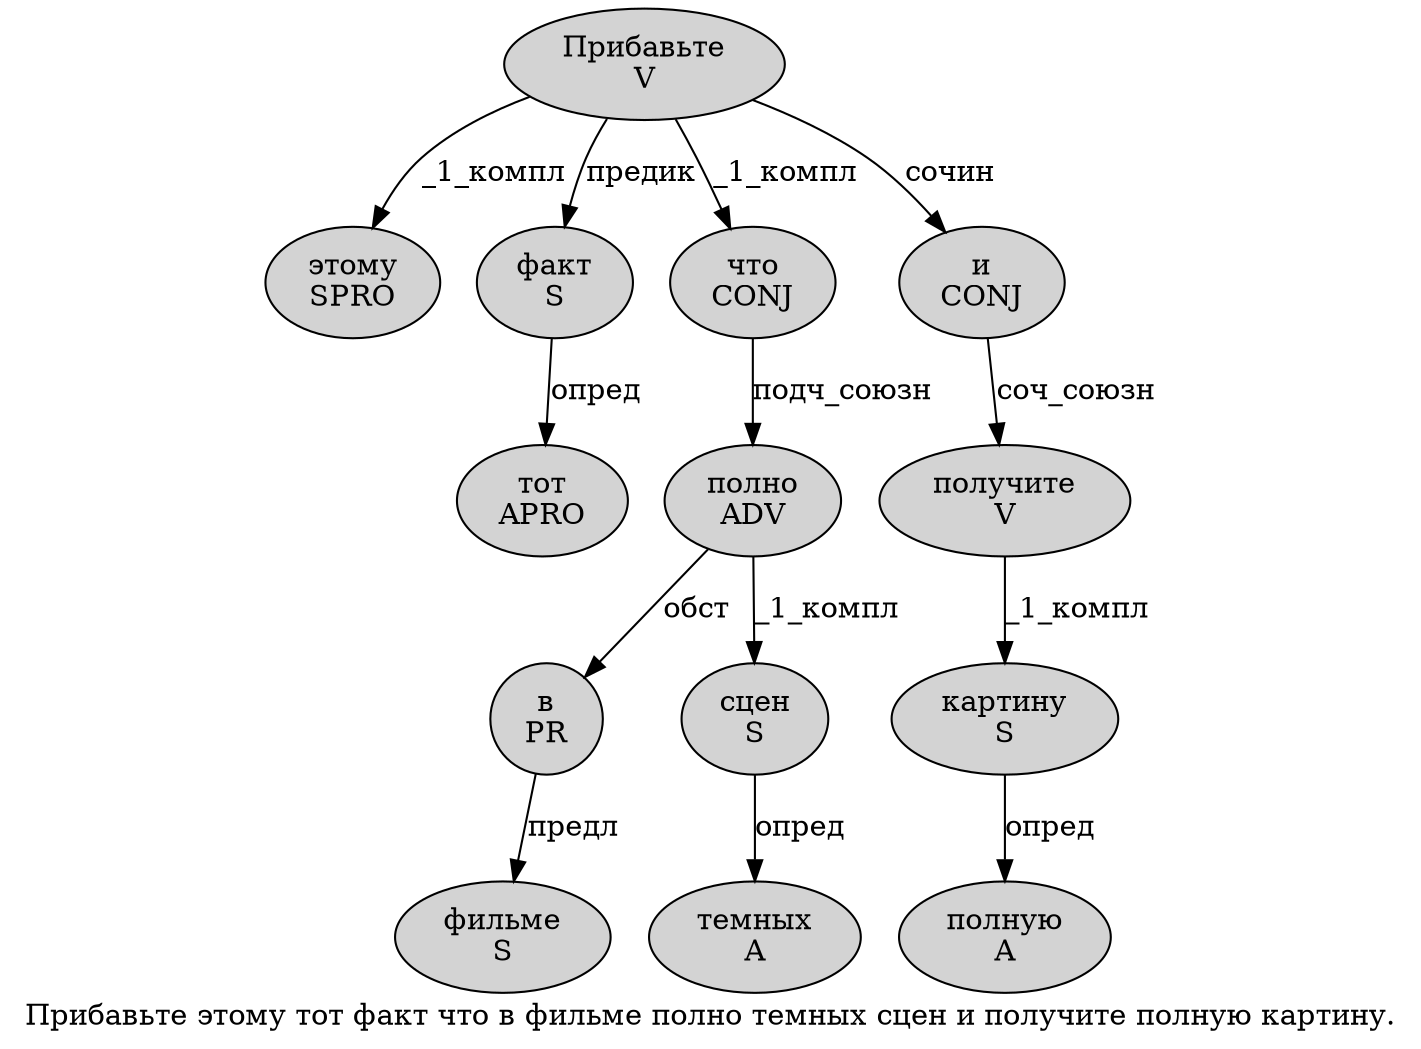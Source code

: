 digraph SENTENCE_4952 {
	graph [label="Прибавьте этому тот факт что в фильме полно темных сцен и получите полную картину."]
	node [style=filled]
		0 [label="Прибавьте
V" color="" fillcolor=lightgray penwidth=1 shape=ellipse]
		1 [label="этому
SPRO" color="" fillcolor=lightgray penwidth=1 shape=ellipse]
		2 [label="тот
APRO" color="" fillcolor=lightgray penwidth=1 shape=ellipse]
		3 [label="факт
S" color="" fillcolor=lightgray penwidth=1 shape=ellipse]
		4 [label="что
CONJ" color="" fillcolor=lightgray penwidth=1 shape=ellipse]
		5 [label="в
PR" color="" fillcolor=lightgray penwidth=1 shape=ellipse]
		6 [label="фильме
S" color="" fillcolor=lightgray penwidth=1 shape=ellipse]
		7 [label="полно
ADV" color="" fillcolor=lightgray penwidth=1 shape=ellipse]
		8 [label="темных
A" color="" fillcolor=lightgray penwidth=1 shape=ellipse]
		9 [label="сцен
S" color="" fillcolor=lightgray penwidth=1 shape=ellipse]
		10 [label="и
CONJ" color="" fillcolor=lightgray penwidth=1 shape=ellipse]
		11 [label="получите
V" color="" fillcolor=lightgray penwidth=1 shape=ellipse]
		12 [label="полную
A" color="" fillcolor=lightgray penwidth=1 shape=ellipse]
		13 [label="картину
S" color="" fillcolor=lightgray penwidth=1 shape=ellipse]
			0 -> 1 [label="_1_компл"]
			0 -> 3 [label="предик"]
			0 -> 4 [label="_1_компл"]
			0 -> 10 [label="сочин"]
			10 -> 11 [label="соч_союзн"]
			13 -> 12 [label="опред"]
			4 -> 7 [label="подч_союзн"]
			11 -> 13 [label="_1_компл"]
			7 -> 5 [label="обст"]
			7 -> 9 [label="_1_компл"]
			9 -> 8 [label="опред"]
			3 -> 2 [label="опред"]
			5 -> 6 [label="предл"]
}